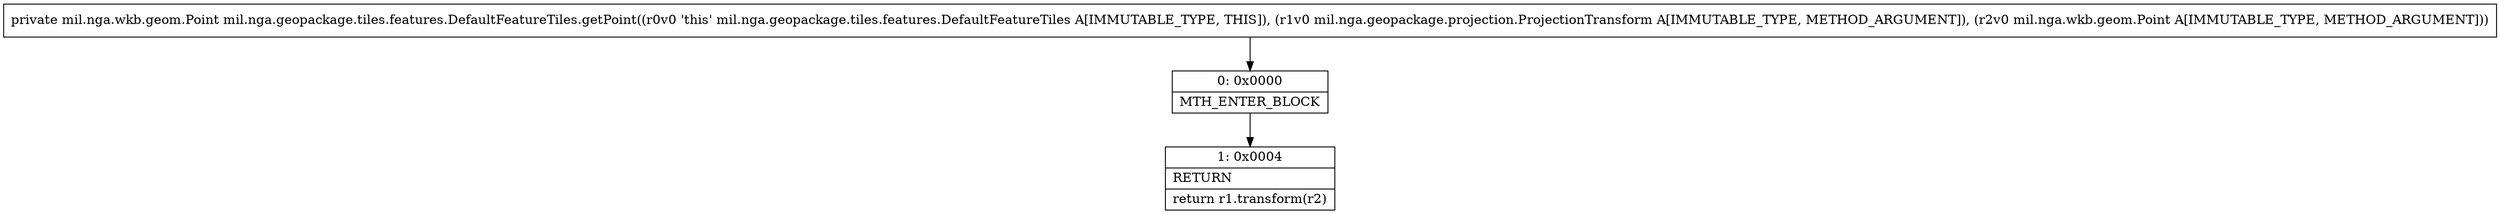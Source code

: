 digraph "CFG formil.nga.geopackage.tiles.features.DefaultFeatureTiles.getPoint(Lmil\/nga\/geopackage\/projection\/ProjectionTransform;Lmil\/nga\/wkb\/geom\/Point;)Lmil\/nga\/wkb\/geom\/Point;" {
Node_0 [shape=record,label="{0\:\ 0x0000|MTH_ENTER_BLOCK\l}"];
Node_1 [shape=record,label="{1\:\ 0x0004|RETURN\l|return r1.transform(r2)\l}"];
MethodNode[shape=record,label="{private mil.nga.wkb.geom.Point mil.nga.geopackage.tiles.features.DefaultFeatureTiles.getPoint((r0v0 'this' mil.nga.geopackage.tiles.features.DefaultFeatureTiles A[IMMUTABLE_TYPE, THIS]), (r1v0 mil.nga.geopackage.projection.ProjectionTransform A[IMMUTABLE_TYPE, METHOD_ARGUMENT]), (r2v0 mil.nga.wkb.geom.Point A[IMMUTABLE_TYPE, METHOD_ARGUMENT])) }"];
MethodNode -> Node_0;
Node_0 -> Node_1;
}

